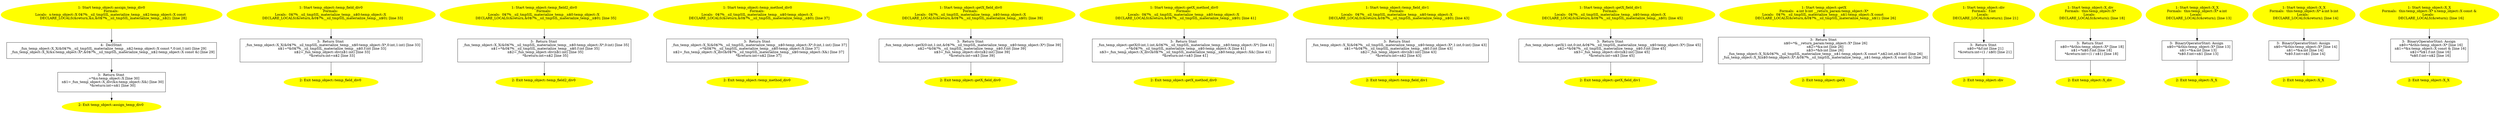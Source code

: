 /* @generated */
digraph iCFG {
"assign_temp_div0#temp_object#6618523570396537240.fa2055065ca23850cee50c855993cd3a_1" [label="1: Start temp_object::assign_temp_div0\nFormals: \nLocals:  x:temp_object::X 0$?%__sil_tmpSIL_materialize_temp__n$2:temp_object::X const  \n   DECLARE_LOCALS(&return,&x,&0$?%__sil_tmpSIL_materialize_temp__n$2); [line 28]\n " color=yellow style=filled]
	

	 "assign_temp_div0#temp_object#6618523570396537240.fa2055065ca23850cee50c855993cd3a_1" -> "assign_temp_div0#temp_object#6618523570396537240.fa2055065ca23850cee50c855993cd3a_4" ;
"assign_temp_div0#temp_object#6618523570396537240.fa2055065ca23850cee50c855993cd3a_2" [label="2: Exit temp_object::assign_temp_div0 \n  " color=yellow style=filled]
	

"assign_temp_div0#temp_object#6618523570396537240.fa2055065ca23850cee50c855993cd3a_3" [label="3:  Return Stmt \n   _=*&x:temp_object::X [line 30]\n  n$1=_fun_temp_object::X_div(&x:temp_object::X&) [line 30]\n  *&return:int=n$1 [line 30]\n " shape="box"]
	

	 "assign_temp_div0#temp_object#6618523570396537240.fa2055065ca23850cee50c855993cd3a_3" -> "assign_temp_div0#temp_object#6618523570396537240.fa2055065ca23850cee50c855993cd3a_2" ;
"assign_temp_div0#temp_object#6618523570396537240.fa2055065ca23850cee50c855993cd3a_4" [label="4:  DeclStmt \n   _fun_temp_object::X_X(&0$?%__sil_tmpSIL_materialize_temp__n$2:temp_object::X const *,0:int,1:int) [line 29]\n  _fun_temp_object::X_X(&x:temp_object::X*,&0$?%__sil_tmpSIL_materialize_temp__n$2:temp_object::X const &) [line 29]\n " shape="box"]
	

	 "assign_temp_div0#temp_object#6618523570396537240.fa2055065ca23850cee50c855993cd3a_4" -> "assign_temp_div0#temp_object#6618523570396537240.fa2055065ca23850cee50c855993cd3a_3" ;
"temp_field_div0#temp_object#15412040659245592666.f5d0fb2d0c8f868e114b6379ad654aef_1" [label="1: Start temp_object::temp_field_div0\nFormals: \nLocals:  0$?%__sil_tmpSIL_materialize_temp__n$0:temp_object::X \n   DECLARE_LOCALS(&return,&0$?%__sil_tmpSIL_materialize_temp__n$0); [line 33]\n " color=yellow style=filled]
	

	 "temp_field_div0#temp_object#15412040659245592666.f5d0fb2d0c8f868e114b6379ad654aef_1" -> "temp_field_div0#temp_object#15412040659245592666.f5d0fb2d0c8f868e114b6379ad654aef_3" ;
"temp_field_div0#temp_object#15412040659245592666.f5d0fb2d0c8f868e114b6379ad654aef_2" [label="2: Exit temp_object::temp_field_div0 \n  " color=yellow style=filled]
	

"temp_field_div0#temp_object#15412040659245592666.f5d0fb2d0c8f868e114b6379ad654aef_3" [label="3:  Return Stmt \n   _fun_temp_object::X_X(&0$?%__sil_tmpSIL_materialize_temp__n$0:temp_object::X*,0:int,1:int) [line 33]\n  n$1=*&0$?%__sil_tmpSIL_materialize_temp__n$0.f:int [line 33]\n  n$2=_fun_temp_object::div(n$1:int) [line 33]\n  *&return:int=n$2 [line 33]\n " shape="box"]
	

	 "temp_field_div0#temp_object#15412040659245592666.f5d0fb2d0c8f868e114b6379ad654aef_3" -> "temp_field_div0#temp_object#15412040659245592666.f5d0fb2d0c8f868e114b6379ad654aef_2" ;
"temp_field2_div0#temp_object#17763200808338657027.dd874be310bbf8e78129b073d73ad49f_1" [label="1: Start temp_object::temp_field2_div0\nFormals: \nLocals:  0$?%__sil_tmpSIL_materialize_temp__n$0:temp_object::X \n   DECLARE_LOCALS(&return,&0$?%__sil_tmpSIL_materialize_temp__n$0); [line 35]\n " color=yellow style=filled]
	

	 "temp_field2_div0#temp_object#17763200808338657027.dd874be310bbf8e78129b073d73ad49f_1" -> "temp_field2_div0#temp_object#17763200808338657027.dd874be310bbf8e78129b073d73ad49f_3" ;
"temp_field2_div0#temp_object#17763200808338657027.dd874be310bbf8e78129b073d73ad49f_2" [label="2: Exit temp_object::temp_field2_div0 \n  " color=yellow style=filled]
	

"temp_field2_div0#temp_object#17763200808338657027.dd874be310bbf8e78129b073d73ad49f_3" [label="3:  Return Stmt \n   _fun_temp_object::X_X(&0$?%__sil_tmpSIL_materialize_temp__n$0:temp_object::X*,0:int) [line 35]\n  n$1=*&0$?%__sil_tmpSIL_materialize_temp__n$0.f:int [line 35]\n  n$2=_fun_temp_object::div(n$1:int) [line 35]\n  *&return:int=n$2 [line 35]\n " shape="box"]
	

	 "temp_field2_div0#temp_object#17763200808338657027.dd874be310bbf8e78129b073d73ad49f_3" -> "temp_field2_div0#temp_object#17763200808338657027.dd874be310bbf8e78129b073d73ad49f_2" ;
"temp_method_div0#temp_object#17009651611825801298.b27a48cdb872e8bc72f1181813e5d666_1" [label="1: Start temp_object::temp_method_div0\nFormals: \nLocals:  0$?%__sil_tmpSIL_materialize_temp__n$0:temp_object::X \n   DECLARE_LOCALS(&return,&0$?%__sil_tmpSIL_materialize_temp__n$0); [line 37]\n " color=yellow style=filled]
	

	 "temp_method_div0#temp_object#17009651611825801298.b27a48cdb872e8bc72f1181813e5d666_1" -> "temp_method_div0#temp_object#17009651611825801298.b27a48cdb872e8bc72f1181813e5d666_3" ;
"temp_method_div0#temp_object#17009651611825801298.b27a48cdb872e8bc72f1181813e5d666_2" [label="2: Exit temp_object::temp_method_div0 \n  " color=yellow style=filled]
	

"temp_method_div0#temp_object#17009651611825801298.b27a48cdb872e8bc72f1181813e5d666_3" [label="3:  Return Stmt \n   _fun_temp_object::X_X(&0$?%__sil_tmpSIL_materialize_temp__n$0:temp_object::X*,0:int,1:int) [line 37]\n  _=*&0$?%__sil_tmpSIL_materialize_temp__n$0:temp_object::X [line 37]\n  n$2=_fun_temp_object::X_div(&0$?%__sil_tmpSIL_materialize_temp__n$0:temp_object::X&) [line 37]\n  *&return:int=n$2 [line 37]\n " shape="box"]
	

	 "temp_method_div0#temp_object#17009651611825801298.b27a48cdb872e8bc72f1181813e5d666_3" -> "temp_method_div0#temp_object#17009651611825801298.b27a48cdb872e8bc72f1181813e5d666_2" ;
"getX_field_div0#temp_object#12698122843139253036.854c4a3940ca05110785248e1303db49_1" [label="1: Start temp_object::getX_field_div0\nFormals: \nLocals:  0$?%__sil_tmpSIL_materialize_temp__n$0:temp_object::X \n   DECLARE_LOCALS(&return,&0$?%__sil_tmpSIL_materialize_temp__n$0); [line 39]\n " color=yellow style=filled]
	

	 "getX_field_div0#temp_object#12698122843139253036.854c4a3940ca05110785248e1303db49_1" -> "getX_field_div0#temp_object#12698122843139253036.854c4a3940ca05110785248e1303db49_3" ;
"getX_field_div0#temp_object#12698122843139253036.854c4a3940ca05110785248e1303db49_2" [label="2: Exit temp_object::getX_field_div0 \n  " color=yellow style=filled]
	

"getX_field_div0#temp_object#12698122843139253036.854c4a3940ca05110785248e1303db49_3" [label="3:  Return Stmt \n   _fun_temp_object::getX(0:int,1:int,&0$?%__sil_tmpSIL_materialize_temp__n$0:temp_object::X*) [line 39]\n  n$2=*&0$?%__sil_tmpSIL_materialize_temp__n$0.f:int [line 39]\n  n$3=_fun_temp_object::div(n$2:int) [line 39]\n  *&return:int=n$3 [line 39]\n " shape="box"]
	

	 "getX_field_div0#temp_object#12698122843139253036.854c4a3940ca05110785248e1303db49_3" -> "getX_field_div0#temp_object#12698122843139253036.854c4a3940ca05110785248e1303db49_2" ;
"getX_method_div0#temp_object#10654710522454889600.9c743f651914acdd07ad2c70becfd89c_1" [label="1: Start temp_object::getX_method_div0\nFormals: \nLocals:  0$?%__sil_tmpSIL_materialize_temp__n$0:temp_object::X \n   DECLARE_LOCALS(&return,&0$?%__sil_tmpSIL_materialize_temp__n$0); [line 41]\n " color=yellow style=filled]
	

	 "getX_method_div0#temp_object#10654710522454889600.9c743f651914acdd07ad2c70becfd89c_1" -> "getX_method_div0#temp_object#10654710522454889600.9c743f651914acdd07ad2c70becfd89c_3" ;
"getX_method_div0#temp_object#10654710522454889600.9c743f651914acdd07ad2c70becfd89c_2" [label="2: Exit temp_object::getX_method_div0 \n  " color=yellow style=filled]
	

"getX_method_div0#temp_object#10654710522454889600.9c743f651914acdd07ad2c70becfd89c_3" [label="3:  Return Stmt \n   _fun_temp_object::getX(0:int,1:int,&0$?%__sil_tmpSIL_materialize_temp__n$0:temp_object::X*) [line 41]\n  _=*&0$?%__sil_tmpSIL_materialize_temp__n$0:temp_object::X [line 41]\n  n$3=_fun_temp_object::X_div(&0$?%__sil_tmpSIL_materialize_temp__n$0:temp_object::X&) [line 41]\n  *&return:int=n$3 [line 41]\n " shape="box"]
	

	 "getX_method_div0#temp_object#10654710522454889600.9c743f651914acdd07ad2c70becfd89c_3" -> "getX_method_div0#temp_object#10654710522454889600.9c743f651914acdd07ad2c70becfd89c_2" ;
"temp_field_div1#temp_object#14919979518945721169.463c8bf1b85b2fefc9473e70e135e02d_1" [label="1: Start temp_object::temp_field_div1\nFormals: \nLocals:  0$?%__sil_tmpSIL_materialize_temp__n$0:temp_object::X \n   DECLARE_LOCALS(&return,&0$?%__sil_tmpSIL_materialize_temp__n$0); [line 43]\n " color=yellow style=filled]
	

	 "temp_field_div1#temp_object#14919979518945721169.463c8bf1b85b2fefc9473e70e135e02d_1" -> "temp_field_div1#temp_object#14919979518945721169.463c8bf1b85b2fefc9473e70e135e02d_3" ;
"temp_field_div1#temp_object#14919979518945721169.463c8bf1b85b2fefc9473e70e135e02d_2" [label="2: Exit temp_object::temp_field_div1 \n  " color=yellow style=filled]
	

"temp_field_div1#temp_object#14919979518945721169.463c8bf1b85b2fefc9473e70e135e02d_3" [label="3:  Return Stmt \n   _fun_temp_object::X_X(&0$?%__sil_tmpSIL_materialize_temp__n$0:temp_object::X*,1:int,0:int) [line 43]\n  n$1=*&0$?%__sil_tmpSIL_materialize_temp__n$0.f:int [line 43]\n  n$2=_fun_temp_object::div(n$1:int) [line 43]\n  *&return:int=n$2 [line 43]\n " shape="box"]
	

	 "temp_field_div1#temp_object#14919979518945721169.463c8bf1b85b2fefc9473e70e135e02d_3" -> "temp_field_div1#temp_object#14919979518945721169.463c8bf1b85b2fefc9473e70e135e02d_2" ;
"getX_field_div1#temp_object#11953596240866039963.ee557e5aaabf95f2c8b1284adfc7249e_1" [label="1: Start temp_object::getX_field_div1\nFormals: \nLocals:  0$?%__sil_tmpSIL_materialize_temp__n$0:temp_object::X \n   DECLARE_LOCALS(&return,&0$?%__sil_tmpSIL_materialize_temp__n$0); [line 45]\n " color=yellow style=filled]
	

	 "getX_field_div1#temp_object#11953596240866039963.ee557e5aaabf95f2c8b1284adfc7249e_1" -> "getX_field_div1#temp_object#11953596240866039963.ee557e5aaabf95f2c8b1284adfc7249e_3" ;
"getX_field_div1#temp_object#11953596240866039963.ee557e5aaabf95f2c8b1284adfc7249e_2" [label="2: Exit temp_object::getX_field_div1 \n  " color=yellow style=filled]
	

"getX_field_div1#temp_object#11953596240866039963.ee557e5aaabf95f2c8b1284adfc7249e_3" [label="3:  Return Stmt \n   _fun_temp_object::getX(1:int,0:int,&0$?%__sil_tmpSIL_materialize_temp__n$0:temp_object::X*) [line 45]\n  n$2=*&0$?%__sil_tmpSIL_materialize_temp__n$0.f:int [line 45]\n  n$3=_fun_temp_object::div(n$2:int) [line 45]\n  *&return:int=n$3 [line 45]\n " shape="box"]
	

	 "getX_field_div1#temp_object#11953596240866039963.ee557e5aaabf95f2c8b1284adfc7249e_3" -> "getX_field_div1#temp_object#11953596240866039963.ee557e5aaabf95f2c8b1284adfc7249e_2" ;
"getX#temp_object#4720444219866178245.f48412a1530fe282a769812167194f6c_1" [label="1: Start temp_object::getX\nFormals:  a:int b:int __return_param:temp_object::X*\nLocals:  0$?%__sil_tmpSIL_materialize_temp__n$1:temp_object::X const  \n   DECLARE_LOCALS(&return,&0$?%__sil_tmpSIL_materialize_temp__n$1); [line 26]\n " color=yellow style=filled]
	

	 "getX#temp_object#4720444219866178245.f48412a1530fe282a769812167194f6c_1" -> "getX#temp_object#4720444219866178245.f48412a1530fe282a769812167194f6c_3" ;
"getX#temp_object#4720444219866178245.f48412a1530fe282a769812167194f6c_2" [label="2: Exit temp_object::getX \n  " color=yellow style=filled]
	

"getX#temp_object#4720444219866178245.f48412a1530fe282a769812167194f6c_3" [label="3:  Return Stmt \n   n$0=*&__return_param:temp_object::X* [line 26]\n  n$2=*&a:int [line 26]\n  n$3=*&b:int [line 26]\n  _fun_temp_object::X_X(&0$?%__sil_tmpSIL_materialize_temp__n$1:temp_object::X const *,n$2:int,n$3:int) [line 26]\n  _fun_temp_object::X_X(n$0:temp_object::X*,&0$?%__sil_tmpSIL_materialize_temp__n$1:temp_object::X const &) [line 26]\n " shape="box"]
	

	 "getX#temp_object#4720444219866178245.f48412a1530fe282a769812167194f6c_3" -> "getX#temp_object#4720444219866178245.f48412a1530fe282a769812167194f6c_2" ;
"div#temp_object#8235742009211935218.2061ea7bd543a21042cf00f2dbeefd91_1" [label="1: Start temp_object::div\nFormals:  f:int\nLocals:  \n   DECLARE_LOCALS(&return); [line 21]\n " color=yellow style=filled]
	

	 "div#temp_object#8235742009211935218.2061ea7bd543a21042cf00f2dbeefd91_1" -> "div#temp_object#8235742009211935218.2061ea7bd543a21042cf00f2dbeefd91_3" ;
"div#temp_object#8235742009211935218.2061ea7bd543a21042cf00f2dbeefd91_2" [label="2: Exit temp_object::div \n  " color=yellow style=filled]
	

"div#temp_object#8235742009211935218.2061ea7bd543a21042cf00f2dbeefd91_3" [label="3:  Return Stmt \n   n$0=*&f:int [line 21]\n  *&return:int=(1 / n$0) [line 21]\n " shape="box"]
	

	 "div#temp_object#8235742009211935218.2061ea7bd543a21042cf00f2dbeefd91_3" -> "div#temp_object#8235742009211935218.2061ea7bd543a21042cf00f2dbeefd91_2" ;
"div#X#temp_object#(12460299690567563818).008eb806654973dcd60bef3460e7ab63_1" [label="1: Start temp_object::X_div\nFormals:  this:temp_object::X*\nLocals:  \n   DECLARE_LOCALS(&return); [line 18]\n " color=yellow style=filled]
	

	 "div#X#temp_object#(12460299690567563818).008eb806654973dcd60bef3460e7ab63_1" -> "div#X#temp_object#(12460299690567563818).008eb806654973dcd60bef3460e7ab63_3" ;
"div#X#temp_object#(12460299690567563818).008eb806654973dcd60bef3460e7ab63_2" [label="2: Exit temp_object::X_div \n  " color=yellow style=filled]
	

"div#X#temp_object#(12460299690567563818).008eb806654973dcd60bef3460e7ab63_3" [label="3:  Return Stmt \n   n$0=*&this:temp_object::X* [line 18]\n  n$1=*n$0.f:int [line 18]\n  *&return:int=(1 / n$1) [line 18]\n " shape="box"]
	

	 "div#X#temp_object#(12460299690567563818).008eb806654973dcd60bef3460e7ab63_3" -> "div#X#temp_object#(12460299690567563818).008eb806654973dcd60bef3460e7ab63_2" ;
"X#X#temp_object#{9561113765655638015}.59d66724d587fdb6aca1a26e1f705f23_1" [label="1: Start temp_object::X_X\nFormals:  this:temp_object::X* a:int\nLocals:  \n   DECLARE_LOCALS(&return); [line 13]\n " color=yellow style=filled]
	

	 "X#X#temp_object#{9561113765655638015}.59d66724d587fdb6aca1a26e1f705f23_1" -> "X#X#temp_object#{9561113765655638015}.59d66724d587fdb6aca1a26e1f705f23_3" ;
"X#X#temp_object#{9561113765655638015}.59d66724d587fdb6aca1a26e1f705f23_2" [label="2: Exit temp_object::X_X \n  " color=yellow style=filled]
	

"X#X#temp_object#{9561113765655638015}.59d66724d587fdb6aca1a26e1f705f23_3" [label="3:  BinaryOperatorStmt: Assign \n   n$0=*&this:temp_object::X* [line 13]\n  n$1=*&a:int [line 13]\n  *n$0.f:int=n$1 [line 13]\n " shape="box"]
	

	 "X#X#temp_object#{9561113765655638015}.59d66724d587fdb6aca1a26e1f705f23_3" -> "X#X#temp_object#{9561113765655638015}.59d66724d587fdb6aca1a26e1f705f23_2" ;
"X#X#temp_object#{8598480124712426466}.7071c692af425a15518693ebe50ba781_1" [label="1: Start temp_object::X_X\nFormals:  this:temp_object::X* a:int b:int\nLocals:  \n   DECLARE_LOCALS(&return); [line 14]\n " color=yellow style=filled]
	

	 "X#X#temp_object#{8598480124712426466}.7071c692af425a15518693ebe50ba781_1" -> "X#X#temp_object#{8598480124712426466}.7071c692af425a15518693ebe50ba781_3" ;
"X#X#temp_object#{8598480124712426466}.7071c692af425a15518693ebe50ba781_2" [label="2: Exit temp_object::X_X \n  " color=yellow style=filled]
	

"X#X#temp_object#{8598480124712426466}.7071c692af425a15518693ebe50ba781_3" [label="3:  BinaryOperatorStmt: Assign \n   n$0=*&this:temp_object::X* [line 14]\n  n$1=*&a:int [line 14]\n  *n$0.f:int=n$1 [line 14]\n " shape="box"]
	

	 "X#X#temp_object#{8598480124712426466}.7071c692af425a15518693ebe50ba781_3" -> "X#X#temp_object#{8598480124712426466}.7071c692af425a15518693ebe50ba781_2" ;
"X#X#temp_object#{5376484276992466061}.a1cfaf9ee9d8c713d3d1751acbb77f32_1" [label="1: Start temp_object::X_X\nFormals:  this:temp_object::X* x:temp_object::X const &\nLocals:  \n   DECLARE_LOCALS(&return); [line 16]\n " color=yellow style=filled]
	

	 "X#X#temp_object#{5376484276992466061}.a1cfaf9ee9d8c713d3d1751acbb77f32_1" -> "X#X#temp_object#{5376484276992466061}.a1cfaf9ee9d8c713d3d1751acbb77f32_3" ;
"X#X#temp_object#{5376484276992466061}.a1cfaf9ee9d8c713d3d1751acbb77f32_2" [label="2: Exit temp_object::X_X \n  " color=yellow style=filled]
	

"X#X#temp_object#{5376484276992466061}.a1cfaf9ee9d8c713d3d1751acbb77f32_3" [label="3:  BinaryOperatorStmt: Assign \n   n$0=*&this:temp_object::X* [line 16]\n  n$1=*&x:temp_object::X const & [line 16]\n  n$2=*n$1.f:int [line 16]\n  *n$0.f:int=n$2 [line 16]\n " shape="box"]
	

	 "X#X#temp_object#{5376484276992466061}.a1cfaf9ee9d8c713d3d1751acbb77f32_3" -> "X#X#temp_object#{5376484276992466061}.a1cfaf9ee9d8c713d3d1751acbb77f32_2" ;
}
